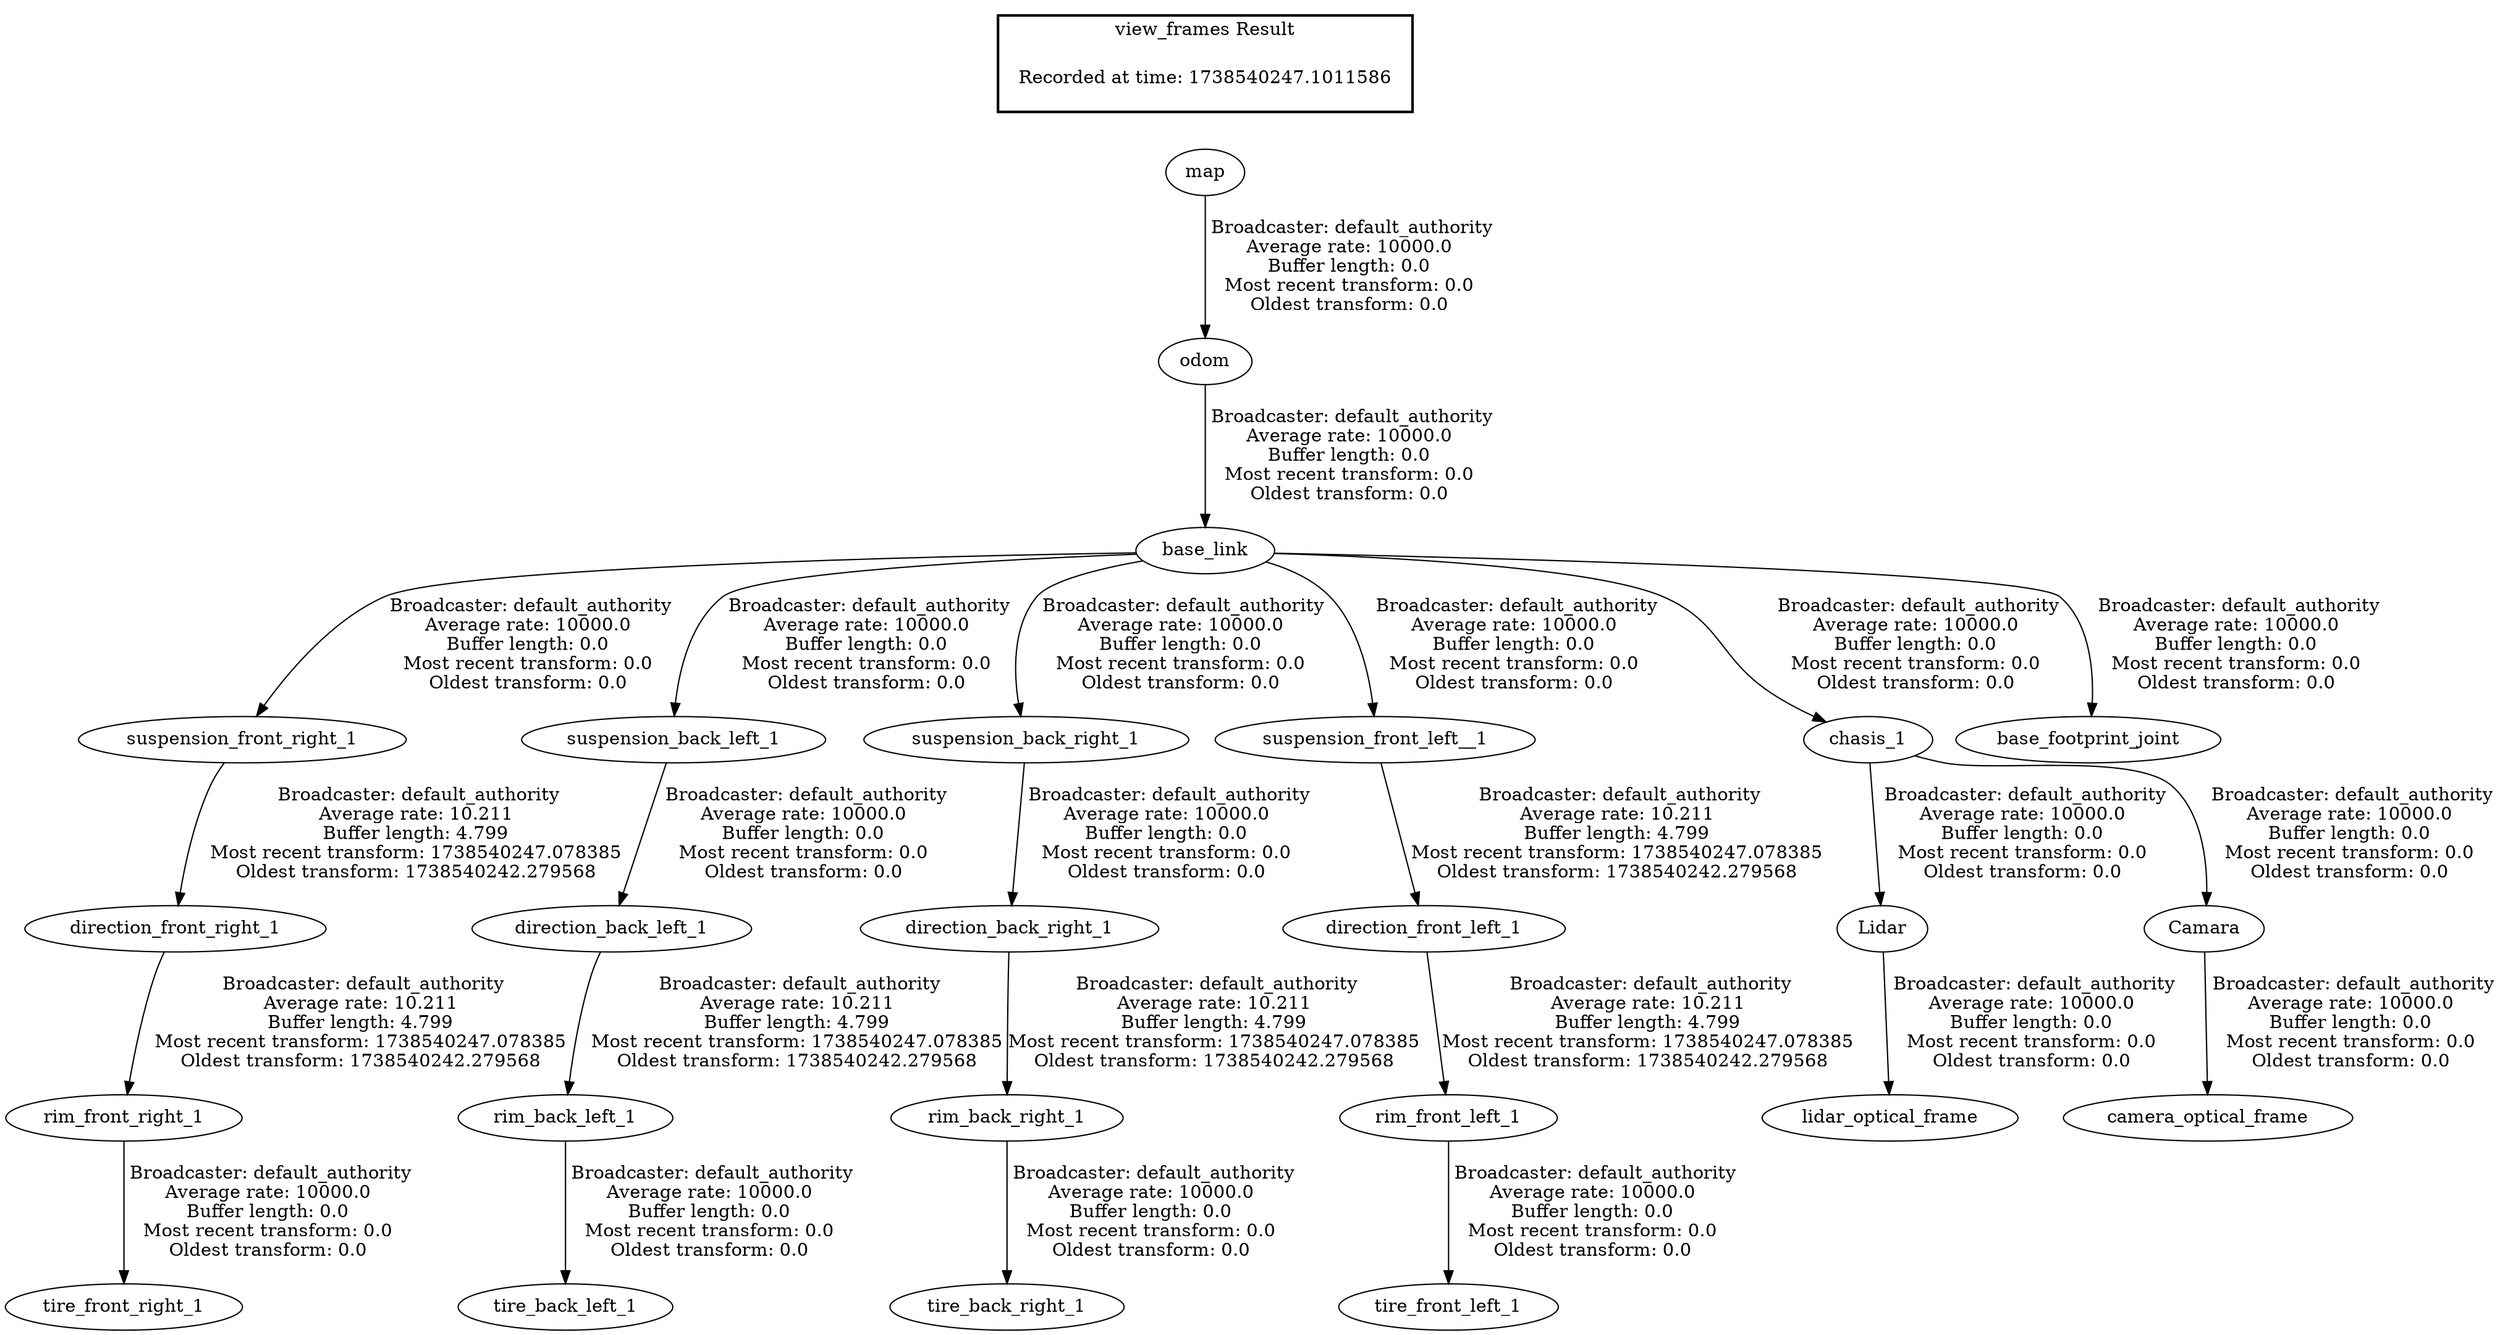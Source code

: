 digraph G {
"base_link" -> "suspension_front_right_1"[label=" Broadcaster: default_authority\nAverage rate: 10000.0\nBuffer length: 0.0\nMost recent transform: 0.0\nOldest transform: 0.0\n"];
"odom" -> "base_link"[label=" Broadcaster: default_authority\nAverage rate: 10000.0\nBuffer length: 0.0\nMost recent transform: 0.0\nOldest transform: 0.0\n"];
"suspension_back_left_1" -> "direction_back_left_1"[label=" Broadcaster: default_authority\nAverage rate: 10000.0\nBuffer length: 0.0\nMost recent transform: 0.0\nOldest transform: 0.0\n"];
"base_link" -> "suspension_back_left_1"[label=" Broadcaster: default_authority\nAverage rate: 10000.0\nBuffer length: 0.0\nMost recent transform: 0.0\nOldest transform: 0.0\n"];
"suspension_back_right_1" -> "direction_back_right_1"[label=" Broadcaster: default_authority\nAverage rate: 10000.0\nBuffer length: 0.0\nMost recent transform: 0.0\nOldest transform: 0.0\n"];
"base_link" -> "suspension_back_right_1"[label=" Broadcaster: default_authority\nAverage rate: 10000.0\nBuffer length: 0.0\nMost recent transform: 0.0\nOldest transform: 0.0\n"];
"base_link" -> "suspension_front_left__1"[label=" Broadcaster: default_authority\nAverage rate: 10000.0\nBuffer length: 0.0\nMost recent transform: 0.0\nOldest transform: 0.0\n"];
"rim_back_right_1" -> "tire_back_right_1"[label=" Broadcaster: default_authority\nAverage rate: 10000.0\nBuffer length: 0.0\nMost recent transform: 0.0\nOldest transform: 0.0\n"];
"direction_back_right_1" -> "rim_back_right_1"[label=" Broadcaster: default_authority\nAverage rate: 10.211\nBuffer length: 4.799\nMost recent transform: 1738540247.078385\nOldest transform: 1738540242.279568\n"];
"rim_back_left_1" -> "tire_back_left_1"[label=" Broadcaster: default_authority\nAverage rate: 10000.0\nBuffer length: 0.0\nMost recent transform: 0.0\nOldest transform: 0.0\n"];
"direction_back_left_1" -> "rim_back_left_1"[label=" Broadcaster: default_authority\nAverage rate: 10.211\nBuffer length: 4.799\nMost recent transform: 1738540247.078385\nOldest transform: 1738540242.279568\n"];
"rim_front_left_1" -> "tire_front_left_1"[label=" Broadcaster: default_authority\nAverage rate: 10000.0\nBuffer length: 0.0\nMost recent transform: 0.0\nOldest transform: 0.0\n"];
"direction_front_left_1" -> "rim_front_left_1"[label=" Broadcaster: default_authority\nAverage rate: 10.211\nBuffer length: 4.799\nMost recent transform: 1738540247.078385\nOldest transform: 1738540242.279568\n"];
"base_link" -> "chasis_1"[label=" Broadcaster: default_authority\nAverage rate: 10000.0\nBuffer length: 0.0\nMost recent transform: 0.0\nOldest transform: 0.0\n"];
"chasis_1" -> "Lidar"[label=" Broadcaster: default_authority\nAverage rate: 10000.0\nBuffer length: 0.0\nMost recent transform: 0.0\nOldest transform: 0.0\n"];
"chasis_1" -> "Camara"[label=" Broadcaster: default_authority\nAverage rate: 10000.0\nBuffer length: 0.0\nMost recent transform: 0.0\nOldest transform: 0.0\n"];
"rim_front_right_1" -> "tire_front_right_1"[label=" Broadcaster: default_authority\nAverage rate: 10000.0\nBuffer length: 0.0\nMost recent transform: 0.0\nOldest transform: 0.0\n"];
"direction_front_right_1" -> "rim_front_right_1"[label=" Broadcaster: default_authority\nAverage rate: 10.211\nBuffer length: 4.799\nMost recent transform: 1738540247.078385\nOldest transform: 1738540242.279568\n"];
"base_link" -> "base_footprint_joint"[label=" Broadcaster: default_authority\nAverage rate: 10000.0\nBuffer length: 0.0\nMost recent transform: 0.0\nOldest transform: 0.0\n"];
"Camara" -> "camera_optical_frame"[label=" Broadcaster: default_authority\nAverage rate: 10000.0\nBuffer length: 0.0\nMost recent transform: 0.0\nOldest transform: 0.0\n"];
"Lidar" -> "lidar_optical_frame"[label=" Broadcaster: default_authority\nAverage rate: 10000.0\nBuffer length: 0.0\nMost recent transform: 0.0\nOldest transform: 0.0\n"];
"map" -> "odom"[label=" Broadcaster: default_authority\nAverage rate: 10000.0\nBuffer length: 0.0\nMost recent transform: 0.0\nOldest transform: 0.0\n"];
"suspension_front_right_1" -> "direction_front_right_1"[label=" Broadcaster: default_authority\nAverage rate: 10.211\nBuffer length: 4.799\nMost recent transform: 1738540247.078385\nOldest transform: 1738540242.279568\n"];
"suspension_front_left__1" -> "direction_front_left_1"[label=" Broadcaster: default_authority\nAverage rate: 10.211\nBuffer length: 4.799\nMost recent transform: 1738540247.078385\nOldest transform: 1738540242.279568\n"];
edge [style=invis];
 subgraph cluster_legend { style=bold; color=black; label ="view_frames Result";
"Recorded at time: 1738540247.1011586"[ shape=plaintext ] ;
}->"map";
}